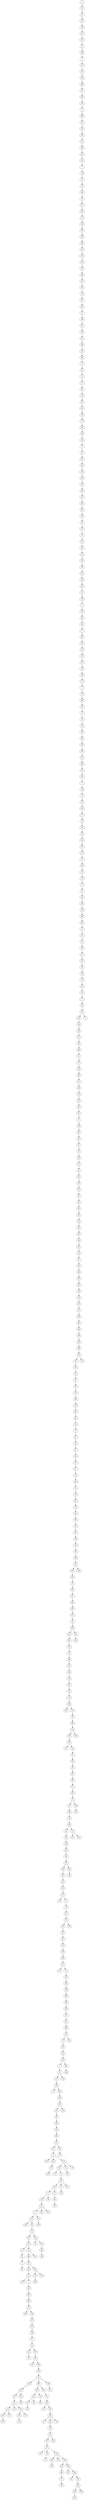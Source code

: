 digraph my_graph {
0;
61;
69;
410;
138;
322;
325;
41;
288;
7;
274;
85;
344;
498;
157;
400;
148;
9;
389;
232;
335;
256;
231;
282;
205;
247;
1;
139;
42;
58;
380;
20;
427;
459;
119;
418;
190;
420;
468;
450;
318;
243;
226;
308;
297;
472;
110;
477;
402;
57;
296;
207;
259;
422;
268;
239;
496;
71;
65;
24;
52;
407;
124;
423;
431;
166;
176;
486;
188;
248;
35;
82;
442;
244;
355;
340;
350;
290;
201;
416;
405;
229;
39;
379;
14;
312;
452;
214;
158;
200;
242;
310;
260;
97;
198;
4;
438;
383;
381;
277;
491;
343;
370;
191;
162;
126;
109;
137;
2;
150;
396;
223;
8;
78;
115;
363;
495;
164;
499;
375;
348;
96;
292;
11;
144;
70;
152;
336;
272;
28;
384;
236;
183;
261;
123;
173;
169;
34;
230;
27;
50;
185;
228;
194;
366;
463;
47;
147;
32;
305;
377;
413;
94;
284;
170;
222;
116;
177;
44;
281;
323;
184;
446;
111;
358;
484;
21;
197;
156;
399;
271;
482;
220;
415;
437;
307;
37;
286;
447;
341;
67;
33;
304;
372;
29;
421;
193;
373;
59;
342;
367;
181;
105;
330;
301;
258;
497;
154;
23;
262;
464;
485;
302;
128;
192;
433;
54;
428;
481;
346;
186;
393;
306;
104;
345;
314;
26;
95;
356;
276;
469;
140;
263;
424;
374;
13;
45;
313;
257;
435;
332;
217;
172;
436;
83;
224;
414;
245;
204;
493;
161;
315;
199;
102;
324;
386;
64;
494;
249;
79;
328;
361;
266;
295;
455;
18;
466;
333;
441;
278;
76;
408;
60;
429;
238;
391;
132;
114;
189;
483;
101;
38;
360;
134;
250;
349;
215;
141;
81;
365;
49;
467;
440;
371;
385;
53;
91;
106;
174;
269;
88;
89;
254;
443;
99;
233;
160;
195;
241;
475;
143;
216;
75;
179;
225;
62;
203;
357;
187;
378;
439;
390;
211;
411;
15;
487;
293;
299;
369;
449;
329;
311;
461;
388;
68;
72;
453;
122;
458;
3;
31;
479;
382;
74;
264;
460;
419;
353;
84;
168;
202;
448;
155;
331;
12;
265;
285;
145;
326;
120;
473;
113;
51;
129;
291;
77;
130;
212;
17;
235;
149;
90;
171;
430;
118;
117;
92;
6;
63;
270;
480;
252;
426;
127;
338;
5;
142;
490;
409;
237;
465;
146;
107;
474;
136;
87;
10;
131;
19;
434;
397;
234;
294;
108;
327;
316;
219;
98;
321;
133;
362;
376;
121;
210;
320;
103;
112;
275;
478;
339;
489;
401;
412;
151;
167;
46;
125;
392;
476;
43;
303;
153;
354;
309;
22;
209;
159;
16;
337;
30;
36;
279;
25;
352;
240;
319;
163;
404;
334;
488;
317;
289;
298;
417;
398;
66;
280;
165;
300;
457;
394;
347;
56;
364;
251;
456;
471;
283;
255;
425;
218;
55;
403;
246;
180;
470;
208;
395;
432;
100;
213;
182;
287;
93;
135;
86;
175;
267;
48;
387;
221;
454;
196;
462;
444;
80;
359;
445;
351;
273;
227;
451;
368;
178;
206;
253;
492;
406;
40;
73;
0->61
61->69
69->410
410->138
138->322
322->325
325->41
41->288
288->7
7->274
274->85
85->344
344->498
498->157
157->400
400->148
148->9
9->389
389->232
232->335
335->256
256->231
231->282
282->205
205->247
247->1
1->139
139->42
42->58
58->380
380->20
20->427
427->459
459->119
119->418
418->190
190->420
420->468
468->450
450->318
318->243
243->226
226->308
308->297
297->472
472->110
110->477
477->402
402->57
57->296
296->207
207->259
259->422
422->268
268->239
239->496
496->71
71->65
65->24
24->52
52->407
407->124
124->423
423->431
431->166
166->176
176->486
486->188
188->248
248->35
35->82
82->442
442->244
244->355
355->340
340->350
350->290
290->201
201->416
416->405
405->229
229->39
39->379
379->14
14->312
312->452
452->214
214->158
158->200
200->242
242->310
310->260
260->97
97->198
198->4
4->438
438->383
383->381
381->277
277->491
491->343
343->370
370->191
191->162
162->126
126->109
109->137
137->2
2->150
150->396
396->223
223->8
8->78
78->115
115->363
363->495
495->164
164->499
499->375
375->348
348->96
96->292
292->11
11->144
144->70
70->152
152->336
336->272
272->28
28->384
384->236
236->183
183->261
261->123
123->173
173->169
169->34
34->230
230->27
27->50
50->185
185->228
228->194
194->366
366->463
463->47
47->147
147->32
32->305
305->377
377->413
413->94
94->284
284->170
170->222
222->116
116->177
177->44
44->281
281->323
323->184
184->446
446->111
111->358
358->484
484->21
21->197
197->156
156->399
399->271
271->482
482->220
220->415
415->437
437->307
307->37
37->286
286->447
447->341
341->67
67->33
33->304
304->372
372->29
29->421
421->193
193->373
373->59
59->342
342->367
367->181
181->105
105->330
330->301
301->258
258->497
497->154
154->23
23->262
262->464
464->485
485->302
302->128
128->192
192->433
433->54
54->428
428->481
481->346
346->186
186->393
393->306
306->104
104->345
345->314
314->26
26->95
95->356
356->276
276->469
469->140
140->263
263->424
424->374
374->13
13->45
45->313
313->257
257->435
435->332
332->217
217->172
172->436
436->83
83->224
224->414
414->245
245->204
204->493
493->161
161->315
315->199
199->102
102->324
324->386
386->64
64->494
494->249
249->79
79->328
328->361
361->266
266->295
295->455
455->18
18->466
466->333
333->441
441->278
278->76
76->408
408->60
60->429
429->238
238->391
391->132
132->114
114->189
189->483
189->101
101->38
38->360
360->134
134->250
250->349
349->215
349->141
141->81
81->365
365->49
49->467
467->440
440->371
371->385
385->53
53->91
91->106
106->174
174->269
269->88
88->89
89->254
254->443
443->99
99->233
233->160
160->195
195->241
241->475
475->143
143->216
143->75
75->179
179->225
225->62
62->203
203->357
357->187
187->378
378->439
439->390
390->211
211->411
211->15
15->487
487->293
293->299
299->369
369->449
449->329
329->311
311->461
461->388
388->68
68->72
72->453
453->122
122->458
458->3
3->31
31->479
479->382
382->74
382->264
264->460
460->419
419->353
353->84
84->168
168->202
202->448
448->155
155->331
331->12
12->265
12->285
285->145
145->326
12->120
120->473
473->113
473->51
51->129
129->291
291->77
77->130
130->212
212->17
17->235
235->149
235->90
90->171
171->430
430->118
118->117
117->92
92->6
6->63
118->270
270->480
480->252
252->426
426->127
127->338
127->5
5->142
142->490
490->409
409->237
237->465
237->146
146->107
107->474
474->136
136->87
87->10
10->131
131->19
10->434
434->397
397->234
397->294
294->108
108->327
327->316
316->219
219->98
98->321
321->133
133->362
362->376
133->121
321->210
321->320
320->103
103->112
320->275
219->478
478->339
327->489
489->401
401->412
412->151
151->167
412->46
401->125
125->392
489->476
476->43
43->303
303->153
303->354
354->309
309->22
309->209
209->159
159->16
16->337
337->30
30->36
30->279
279->25
30->352
352->240
240->319
352->163
352->404
404->334
334->488
488->317
317->289
404->298
298->417
298->398
398->66
398->280
280->165
165->300
300->457
165->394
16->347
309->56
327->364
364->251
252->456
456->471
471->283
456->255
270->425
171->218
218->55
218->403
403->246
246->180
17->470
470->208
212->395
212->432
77->100
291->213
213->182
182->287
129->93
93->135
129->86
120->175
175->267
120->48
155->387
387->221
419->454
31->196
458->462
462->444
68->80
62->359
233->445
445->351
269->273
273->227
273->451
53->368
368->178
134->206
466->253
253->492
64->406
104->40
281->73
}